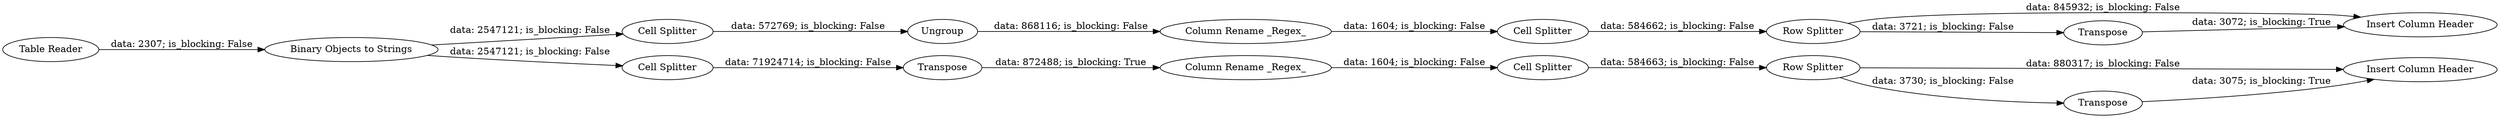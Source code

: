 digraph {
	"-5421115057856116974_1296" [label="Table Reader"]
	"-5421115057856116974_1304" [label="Row Splitter"]
	"-5421115057856116974_1299" [label="Cell Splitter"]
	"-5421115057856116974_1305" [label="Insert Column Header"]
	"-5421115057856116974_1297" [label="Column Rename _Regex_"]
	"-5421115057856116974_1306" [label=Ungroup]
	"-5421115057856116974_1285" [label=Transpose]
	"-5421115057856116974_1298" [label=Transpose]
	"-5421115057856116974_1286" [label="Cell Splitter"]
	"-5421115057856116974_1280" [label="Binary Objects to Strings"]
	"-5421115057856116974_1302" [label="Cell Splitter"]
	"-5421115057856116974_1287" [label="Insert Column Header"]
	"-5421115057856116974_1289" [label=Transpose]
	"-5421115057856116974_1295" [label="Column Rename _Regex_"]
	"-5421115057856116974_1284" [label="Cell Splitter"]
	"-5421115057856116974_1288" [label="Row Splitter"]
	"-5421115057856116974_1304" -> "-5421115057856116974_1305" [label="data: 845932; is_blocking: False"]
	"-5421115057856116974_1280" -> "-5421115057856116974_1302" [label="data: 2547121; is_blocking: False"]
	"-5421115057856116974_1304" -> "-5421115057856116974_1298" [label="data: 3721; is_blocking: False"]
	"-5421115057856116974_1298" -> "-5421115057856116974_1305" [label="data: 3072; is_blocking: True"]
	"-5421115057856116974_1280" -> "-5421115057856116974_1284" [label="data: 2547121; is_blocking: False"]
	"-5421115057856116974_1306" -> "-5421115057856116974_1297" [label="data: 868116; is_blocking: False"]
	"-5421115057856116974_1299" -> "-5421115057856116974_1304" [label="data: 584662; is_blocking: False"]
	"-5421115057856116974_1296" -> "-5421115057856116974_1280" [label="data: 2307; is_blocking: False"]
	"-5421115057856116974_1284" -> "-5421115057856116974_1285" [label="data: 71924714; is_blocking: False"]
	"-5421115057856116974_1295" -> "-5421115057856116974_1286" [label="data: 1604; is_blocking: False"]
	"-5421115057856116974_1288" -> "-5421115057856116974_1287" [label="data: 880317; is_blocking: False"]
	"-5421115057856116974_1297" -> "-5421115057856116974_1299" [label="data: 1604; is_blocking: False"]
	"-5421115057856116974_1285" -> "-5421115057856116974_1295" [label="data: 872488; is_blocking: True"]
	"-5421115057856116974_1289" -> "-5421115057856116974_1287" [label="data: 3075; is_blocking: True"]
	"-5421115057856116974_1286" -> "-5421115057856116974_1288" [label="data: 584663; is_blocking: False"]
	"-5421115057856116974_1288" -> "-5421115057856116974_1289" [label="data: 3730; is_blocking: False"]
	"-5421115057856116974_1302" -> "-5421115057856116974_1306" [label="data: 572769; is_blocking: False"]
	rankdir=LR
}

